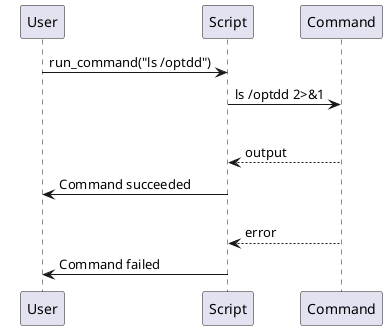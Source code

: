 @startuml
participant User
participant Script
participant Command

User -> Script: run_command("ls /optdd")
Script -> Command: ls /optdd 2>&1
alt Command Succeeds
    Command --> Script: output
    Script -> User: Command succeeded
else Command Fails
    Command --> Script: error
    Script -> User: Command failed
@enduml
